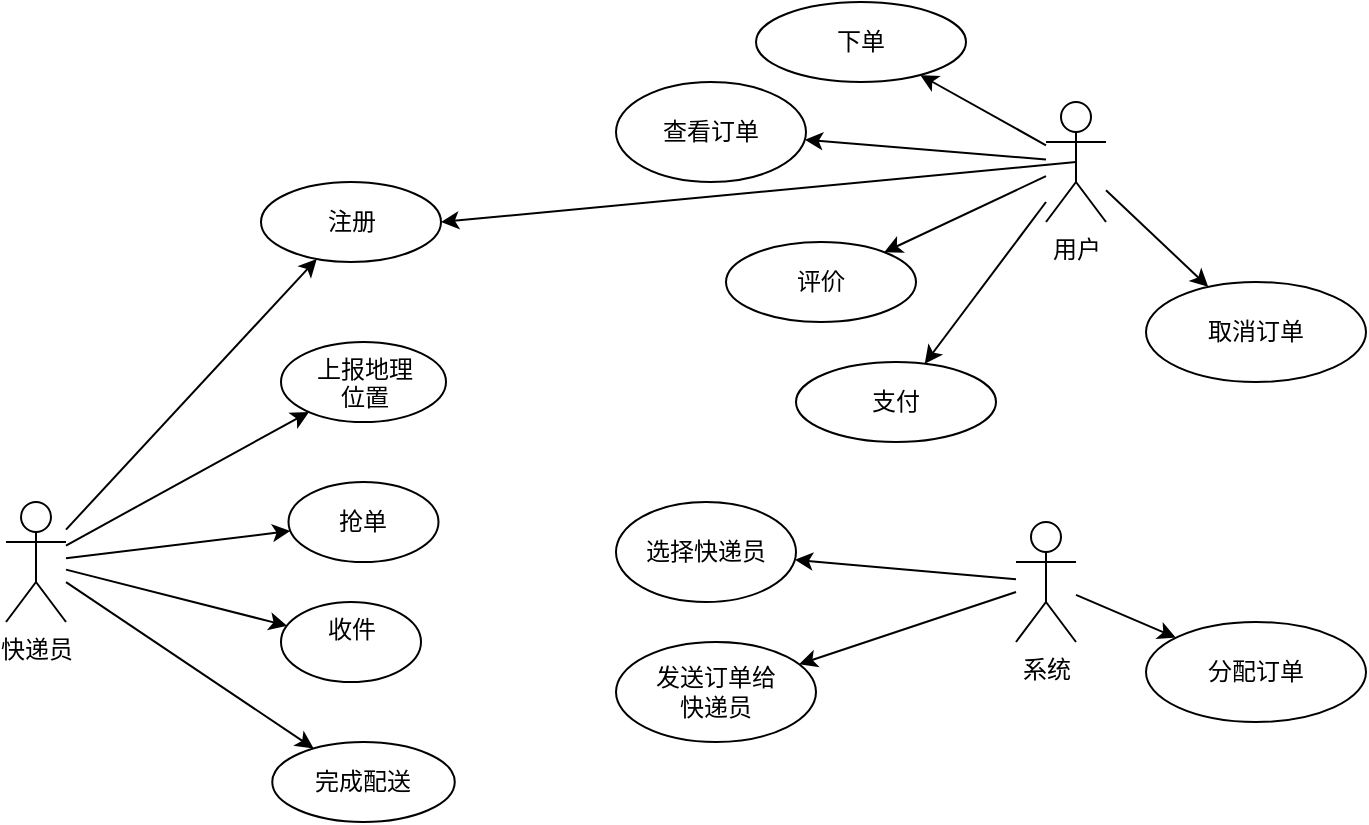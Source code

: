 <mxfile version="17.4.0" type="github"><diagram id="TyxCVpYUlu8QVc2kOL5u" name="Page-1"><mxGraphModel dx="1038" dy="564" grid="1" gridSize="10" guides="1" tooltips="1" connect="1" arrows="1" fold="1" page="1" pageScale="1" pageWidth="827" pageHeight="1169" math="0" shadow="0"><root><mxCell id="0"/><mxCell id="1" parent="0"/><mxCell id="SCEnVxl06YbGx1uKB_N8-4" value="" style="rounded=0;orthogonalLoop=1;jettySize=auto;html=1;" edge="1" parent="1" source="SCEnVxl06YbGx1uKB_N8-1" target="SCEnVxl06YbGx1uKB_N8-3"><mxGeometry relative="1" as="geometry"/></mxCell><mxCell id="SCEnVxl06YbGx1uKB_N8-6" value="" style="edgeStyle=none;rounded=0;orthogonalLoop=1;jettySize=auto;html=1;" edge="1" parent="1" source="SCEnVxl06YbGx1uKB_N8-1" target="SCEnVxl06YbGx1uKB_N8-5"><mxGeometry relative="1" as="geometry"/></mxCell><mxCell id="SCEnVxl06YbGx1uKB_N8-8" value="" style="edgeStyle=none;rounded=0;orthogonalLoop=1;jettySize=auto;html=1;" edge="1" parent="1" source="SCEnVxl06YbGx1uKB_N8-1" target="SCEnVxl06YbGx1uKB_N8-7"><mxGeometry relative="1" as="geometry"/></mxCell><mxCell id="SCEnVxl06YbGx1uKB_N8-10" value="" style="edgeStyle=none;rounded=0;orthogonalLoop=1;jettySize=auto;html=1;" edge="1" parent="1" source="SCEnVxl06YbGx1uKB_N8-1" target="SCEnVxl06YbGx1uKB_N8-9"><mxGeometry relative="1" as="geometry"/></mxCell><mxCell id="SCEnVxl06YbGx1uKB_N8-13" value="" style="edgeStyle=none;rounded=0;orthogonalLoop=1;jettySize=auto;html=1;" edge="1" parent="1" source="SCEnVxl06YbGx1uKB_N8-1" target="SCEnVxl06YbGx1uKB_N8-12"><mxGeometry relative="1" as="geometry"/></mxCell><mxCell id="SCEnVxl06YbGx1uKB_N8-1" value="快递员" style="shape=umlActor;verticalLabelPosition=bottom;verticalAlign=top;html=1;outlineConnect=0;" vertex="1" parent="1"><mxGeometry x="150" y="280" width="30" height="60" as="geometry"/></mxCell><mxCell id="SCEnVxl06YbGx1uKB_N8-3" value="抢单" style="ellipse;whiteSpace=wrap;html=1;verticalAlign=middle;" vertex="1" parent="1"><mxGeometry x="291.25" y="270" width="75" height="40" as="geometry"/></mxCell><mxCell id="SCEnVxl06YbGx1uKB_N8-5" value="&lt;div&gt;上报地理&lt;/div&gt;&lt;div&gt;位置&lt;/div&gt;" style="ellipse;whiteSpace=wrap;html=1;verticalAlign=top;" vertex="1" parent="1"><mxGeometry x="287.5" y="200" width="82.5" height="40" as="geometry"/></mxCell><mxCell id="SCEnVxl06YbGx1uKB_N8-7" value="收件" style="ellipse;whiteSpace=wrap;html=1;verticalAlign=top;" vertex="1" parent="1"><mxGeometry x="287.5" y="330" width="70" height="40" as="geometry"/></mxCell><mxCell id="SCEnVxl06YbGx1uKB_N8-9" value="完成配送" style="ellipse;whiteSpace=wrap;html=1;verticalAlign=middle;" vertex="1" parent="1"><mxGeometry x="283.13" y="400" width="91.25" height="40" as="geometry"/></mxCell><mxCell id="SCEnVxl06YbGx1uKB_N8-12" value="注册" style="ellipse;whiteSpace=wrap;html=1;verticalAlign=middle;" vertex="1" parent="1"><mxGeometry x="277.5" y="120" width="90" height="40" as="geometry"/></mxCell><mxCell id="SCEnVxl06YbGx1uKB_N8-16" value="" style="edgeStyle=none;rounded=0;orthogonalLoop=1;jettySize=auto;html=1;" edge="1" parent="1" source="SCEnVxl06YbGx1uKB_N8-14" target="SCEnVxl06YbGx1uKB_N8-15"><mxGeometry relative="1" as="geometry"/></mxCell><mxCell id="SCEnVxl06YbGx1uKB_N8-18" value="" style="edgeStyle=none;rounded=0;orthogonalLoop=1;jettySize=auto;html=1;" edge="1" parent="1" source="SCEnVxl06YbGx1uKB_N8-14" target="SCEnVxl06YbGx1uKB_N8-17"><mxGeometry relative="1" as="geometry"/></mxCell><mxCell id="SCEnVxl06YbGx1uKB_N8-20" value="" style="edgeStyle=none;rounded=0;orthogonalLoop=1;jettySize=auto;html=1;" edge="1" parent="1" source="SCEnVxl06YbGx1uKB_N8-14" target="SCEnVxl06YbGx1uKB_N8-19"><mxGeometry relative="1" as="geometry"/></mxCell><mxCell id="SCEnVxl06YbGx1uKB_N8-14" value="系统" style="shape=umlActor;verticalLabelPosition=bottom;verticalAlign=top;html=1;outlineConnect=0;" vertex="1" parent="1"><mxGeometry x="655" y="290" width="30" height="60" as="geometry"/></mxCell><mxCell id="SCEnVxl06YbGx1uKB_N8-15" value="选择快递员" style="ellipse;whiteSpace=wrap;html=1;verticalAlign=middle;" vertex="1" parent="1"><mxGeometry x="455" y="280" width="90" height="50" as="geometry"/></mxCell><mxCell id="SCEnVxl06YbGx1uKB_N8-17" value="&lt;div&gt;发送订单给&lt;/div&gt;&lt;div&gt;快递员&lt;/div&gt;" style="ellipse;whiteSpace=wrap;html=1;verticalAlign=middle;" vertex="1" parent="1"><mxGeometry x="455" y="350" width="100" height="50" as="geometry"/></mxCell><mxCell id="SCEnVxl06YbGx1uKB_N8-19" value="分配订单" style="ellipse;whiteSpace=wrap;html=1;verticalAlign=middle;" vertex="1" parent="1"><mxGeometry x="720" y="340" width="110" height="50" as="geometry"/></mxCell><mxCell id="SCEnVxl06YbGx1uKB_N8-26" value="" style="edgeStyle=none;rounded=0;orthogonalLoop=1;jettySize=auto;html=1;" edge="1" parent="1" source="SCEnVxl06YbGx1uKB_N8-23" target="SCEnVxl06YbGx1uKB_N8-25"><mxGeometry relative="1" as="geometry"/></mxCell><mxCell id="SCEnVxl06YbGx1uKB_N8-28" value="" style="edgeStyle=none;rounded=0;orthogonalLoop=1;jettySize=auto;html=1;" edge="1" parent="1" source="SCEnVxl06YbGx1uKB_N8-23" target="SCEnVxl06YbGx1uKB_N8-27"><mxGeometry relative="1" as="geometry"/></mxCell><mxCell id="SCEnVxl06YbGx1uKB_N8-30" value="" style="edgeStyle=none;rounded=0;orthogonalLoop=1;jettySize=auto;html=1;" edge="1" parent="1" source="SCEnVxl06YbGx1uKB_N8-23" target="SCEnVxl06YbGx1uKB_N8-29"><mxGeometry relative="1" as="geometry"/></mxCell><mxCell id="SCEnVxl06YbGx1uKB_N8-32" value="" style="edgeStyle=none;rounded=0;orthogonalLoop=1;jettySize=auto;html=1;" edge="1" parent="1" source="SCEnVxl06YbGx1uKB_N8-23" target="SCEnVxl06YbGx1uKB_N8-31"><mxGeometry relative="1" as="geometry"/></mxCell><mxCell id="SCEnVxl06YbGx1uKB_N8-34" value="" style="edgeStyle=none;rounded=0;orthogonalLoop=1;jettySize=auto;html=1;" edge="1" parent="1" source="SCEnVxl06YbGx1uKB_N8-23" target="SCEnVxl06YbGx1uKB_N8-33"><mxGeometry relative="1" as="geometry"/></mxCell><mxCell id="SCEnVxl06YbGx1uKB_N8-35" style="edgeStyle=none;rounded=0;orthogonalLoop=1;jettySize=auto;html=1;exitX=0.5;exitY=0.5;exitDx=0;exitDy=0;exitPerimeter=0;entryX=1;entryY=0.5;entryDx=0;entryDy=0;" edge="1" parent="1" source="SCEnVxl06YbGx1uKB_N8-23" target="SCEnVxl06YbGx1uKB_N8-12"><mxGeometry relative="1" as="geometry"/></mxCell><mxCell id="SCEnVxl06YbGx1uKB_N8-23" value="用户" style="shape=umlActor;verticalLabelPosition=bottom;verticalAlign=top;html=1;outlineConnect=0;" vertex="1" parent="1"><mxGeometry x="670" y="80" width="30" height="60" as="geometry"/></mxCell><mxCell id="SCEnVxl06YbGx1uKB_N8-25" value="下单" style="ellipse;whiteSpace=wrap;html=1;verticalAlign=middle;" vertex="1" parent="1"><mxGeometry x="525" y="30" width="105" height="40" as="geometry"/></mxCell><mxCell id="SCEnVxl06YbGx1uKB_N8-27" value="查看订单" style="ellipse;whiteSpace=wrap;html=1;verticalAlign=middle;" vertex="1" parent="1"><mxGeometry x="455" y="70" width="95" height="50" as="geometry"/></mxCell><mxCell id="SCEnVxl06YbGx1uKB_N8-29" value="评价" style="ellipse;whiteSpace=wrap;html=1;verticalAlign=middle;" vertex="1" parent="1"><mxGeometry x="510" y="150" width="95" height="40" as="geometry"/></mxCell><mxCell id="SCEnVxl06YbGx1uKB_N8-31" value="支付" style="ellipse;whiteSpace=wrap;html=1;verticalAlign=middle;" vertex="1" parent="1"><mxGeometry x="545" y="210" width="100" height="40" as="geometry"/></mxCell><mxCell id="SCEnVxl06YbGx1uKB_N8-33" value="取消订单" style="ellipse;whiteSpace=wrap;html=1;verticalAlign=middle;" vertex="1" parent="1"><mxGeometry x="720" y="170" width="110" height="50" as="geometry"/></mxCell></root></mxGraphModel></diagram></mxfile>